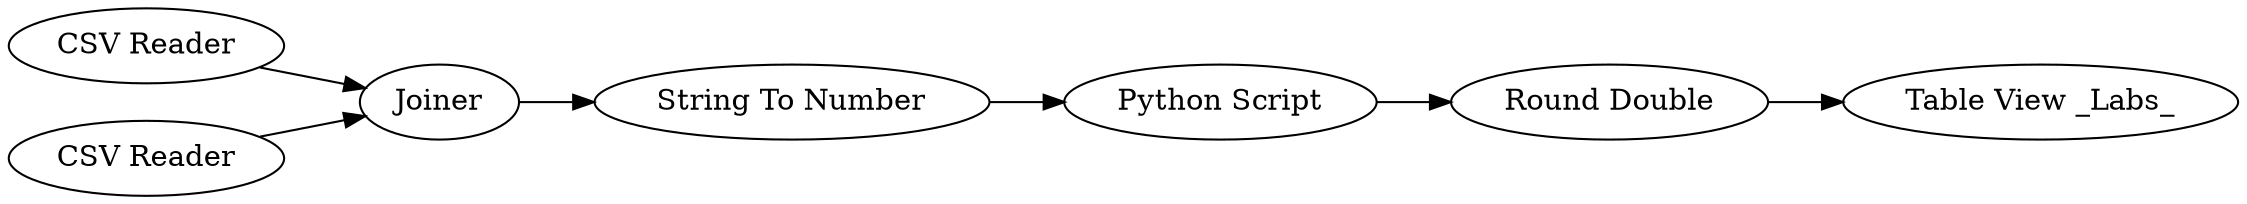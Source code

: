 digraph {
	5 -> 25
	18 -> 2
	23 -> 17
	17 -> 18
	2 -> 5
	24 -> 17
	5 [label="Round Double"]
	24 [label="CSV Reader"]
	23 [label="CSV Reader"]
	18 [label="String To Number"]
	25 [label="Table View _Labs_"]
	17 [label=Joiner]
	2 [label="Python Script"]
	rankdir=LR
}
